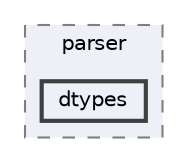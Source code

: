 digraph "/home/jam/Research/IRES-2025/dev/src/llm-scripts/testing/hypothesis-testing/hyp-env/lib/python3.12/site-packages/pandas/tests/io/parser/dtypes"
{
 // LATEX_PDF_SIZE
  bgcolor="transparent";
  edge [fontname=Helvetica,fontsize=10,labelfontname=Helvetica,labelfontsize=10];
  node [fontname=Helvetica,fontsize=10,shape=box,height=0.2,width=0.4];
  compound=true
  subgraph clusterdir_601a8e3e5bca0bacb0434ee71c1404b5 {
    graph [ bgcolor="#edf0f7", pencolor="grey50", label="parser", fontname=Helvetica,fontsize=10 style="filled,dashed", URL="dir_601a8e3e5bca0bacb0434ee71c1404b5.html",tooltip=""]
  dir_f4bb631441afc8e3941455e53849380a [label="dtypes", fillcolor="#edf0f7", color="grey25", style="filled,bold", URL="dir_f4bb631441afc8e3941455e53849380a.html",tooltip=""];
  }
}
